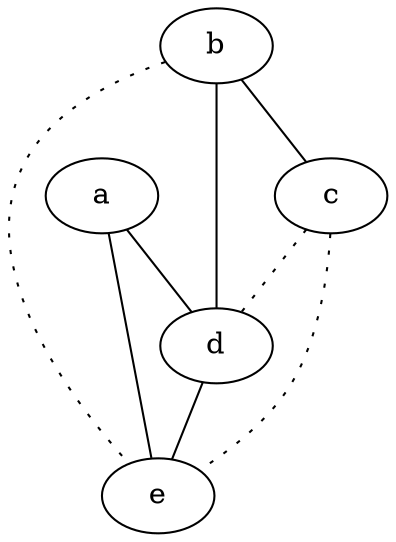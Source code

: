 graph {
a -- d;
a -- e;
b -- c;
b -- d;
b -- e [style=dotted];
c -- d [style=dotted];
c -- e [style=dotted];
d -- e;
}

